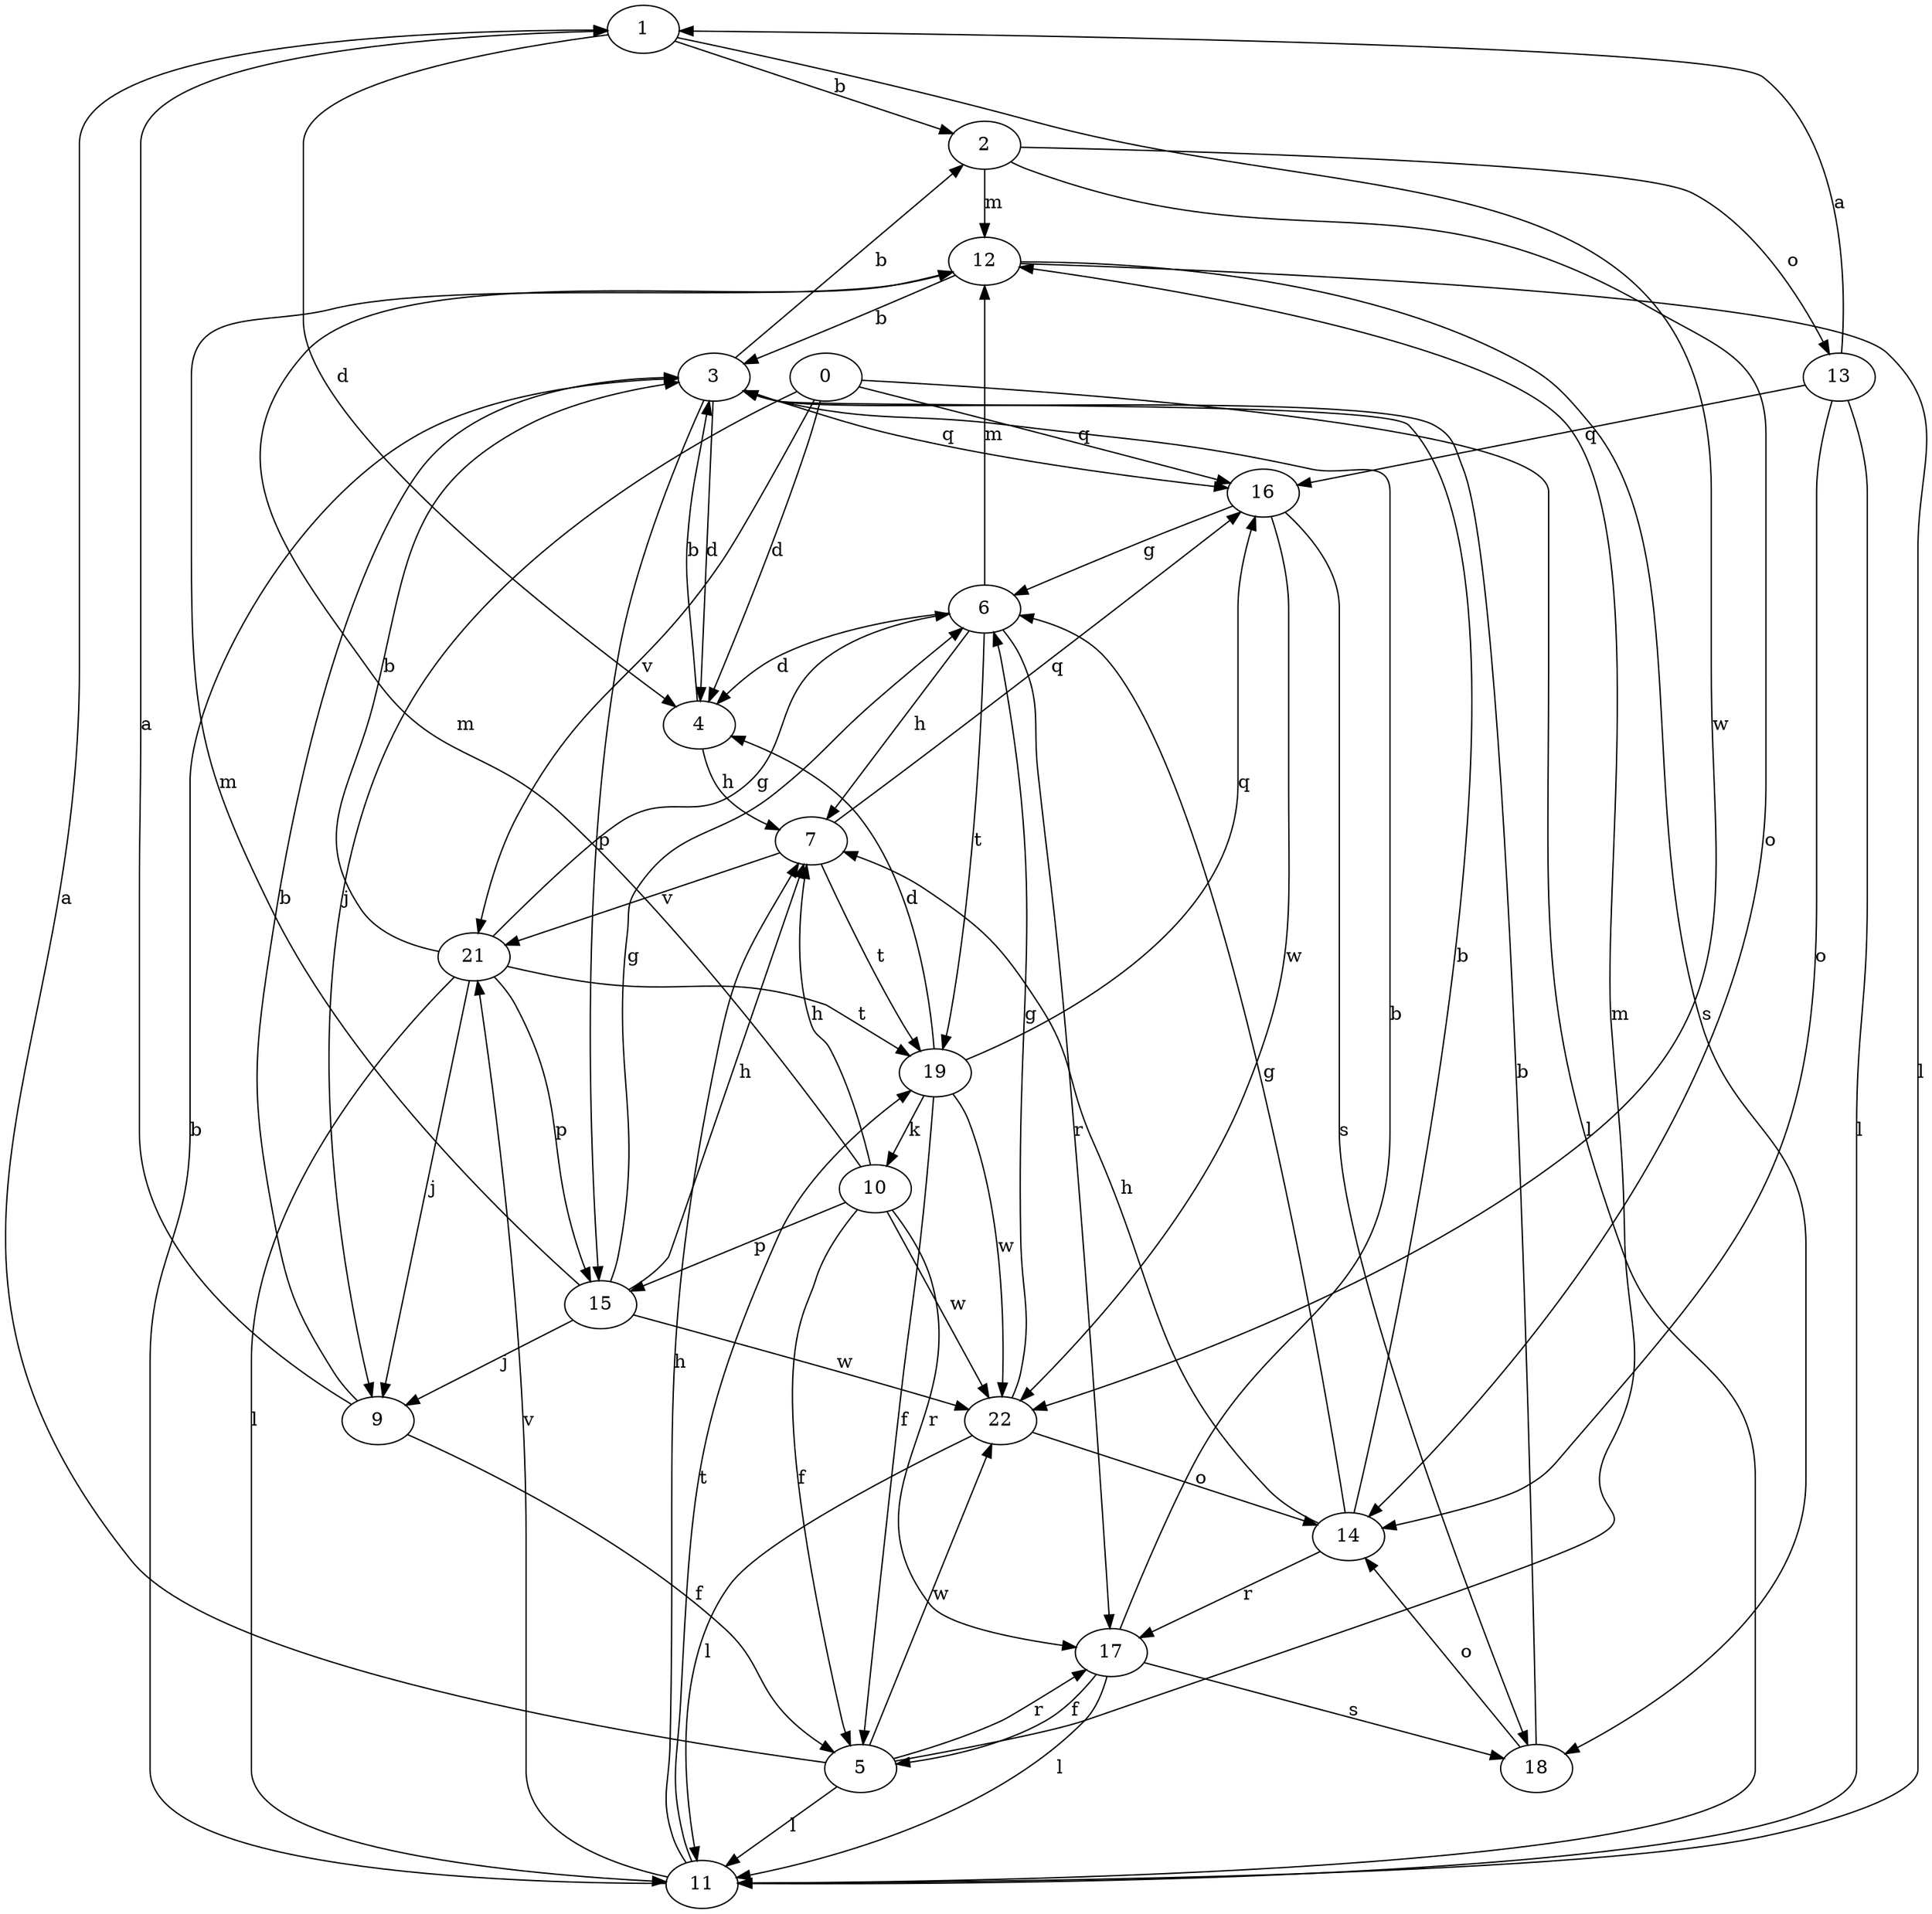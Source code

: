 strict digraph  {
1;
2;
3;
4;
5;
6;
7;
9;
10;
11;
12;
13;
14;
15;
16;
17;
0;
18;
19;
21;
22;
1 -> 2  [label=b];
1 -> 4  [label=d];
1 -> 22  [label=w];
2 -> 12  [label=m];
2 -> 13  [label=o];
2 -> 14  [label=o];
3 -> 2  [label=b];
3 -> 4  [label=d];
3 -> 15  [label=p];
3 -> 16  [label=q];
4 -> 3  [label=b];
4 -> 7  [label=h];
5 -> 1  [label=a];
5 -> 11  [label=l];
5 -> 12  [label=m];
5 -> 17  [label=r];
5 -> 22  [label=w];
6 -> 4  [label=d];
6 -> 7  [label=h];
6 -> 12  [label=m];
6 -> 17  [label=r];
6 -> 19  [label=t];
7 -> 16  [label=q];
7 -> 19  [label=t];
7 -> 21  [label=v];
9 -> 1  [label=a];
9 -> 3  [label=b];
9 -> 5  [label=f];
10 -> 5  [label=f];
10 -> 7  [label=h];
10 -> 12  [label=m];
10 -> 15  [label=p];
10 -> 17  [label=r];
10 -> 22  [label=w];
11 -> 3  [label=b];
11 -> 7  [label=h];
11 -> 19  [label=t];
11 -> 21  [label=v];
12 -> 3  [label=b];
12 -> 11  [label=l];
12 -> 18  [label=s];
13 -> 1  [label=a];
13 -> 11  [label=l];
13 -> 14  [label=o];
13 -> 16  [label=q];
14 -> 3  [label=b];
14 -> 6  [label=g];
14 -> 7  [label=h];
14 -> 17  [label=r];
15 -> 6  [label=g];
15 -> 7  [label=h];
15 -> 9  [label=j];
15 -> 12  [label=m];
15 -> 22  [label=w];
16 -> 6  [label=g];
16 -> 18  [label=s];
16 -> 22  [label=w];
17 -> 3  [label=b];
17 -> 5  [label=f];
17 -> 11  [label=l];
17 -> 18  [label=s];
0 -> 4  [label=d];
0 -> 9  [label=j];
0 -> 11  [label=l];
0 -> 16  [label=q];
0 -> 21  [label=v];
18 -> 3  [label=b];
18 -> 14  [label=o];
19 -> 4  [label=d];
19 -> 5  [label=f];
19 -> 10  [label=k];
19 -> 16  [label=q];
19 -> 22  [label=w];
21 -> 3  [label=b];
21 -> 6  [label=g];
21 -> 9  [label=j];
21 -> 11  [label=l];
21 -> 15  [label=p];
21 -> 19  [label=t];
22 -> 6  [label=g];
22 -> 11  [label=l];
22 -> 14  [label=o];
}
